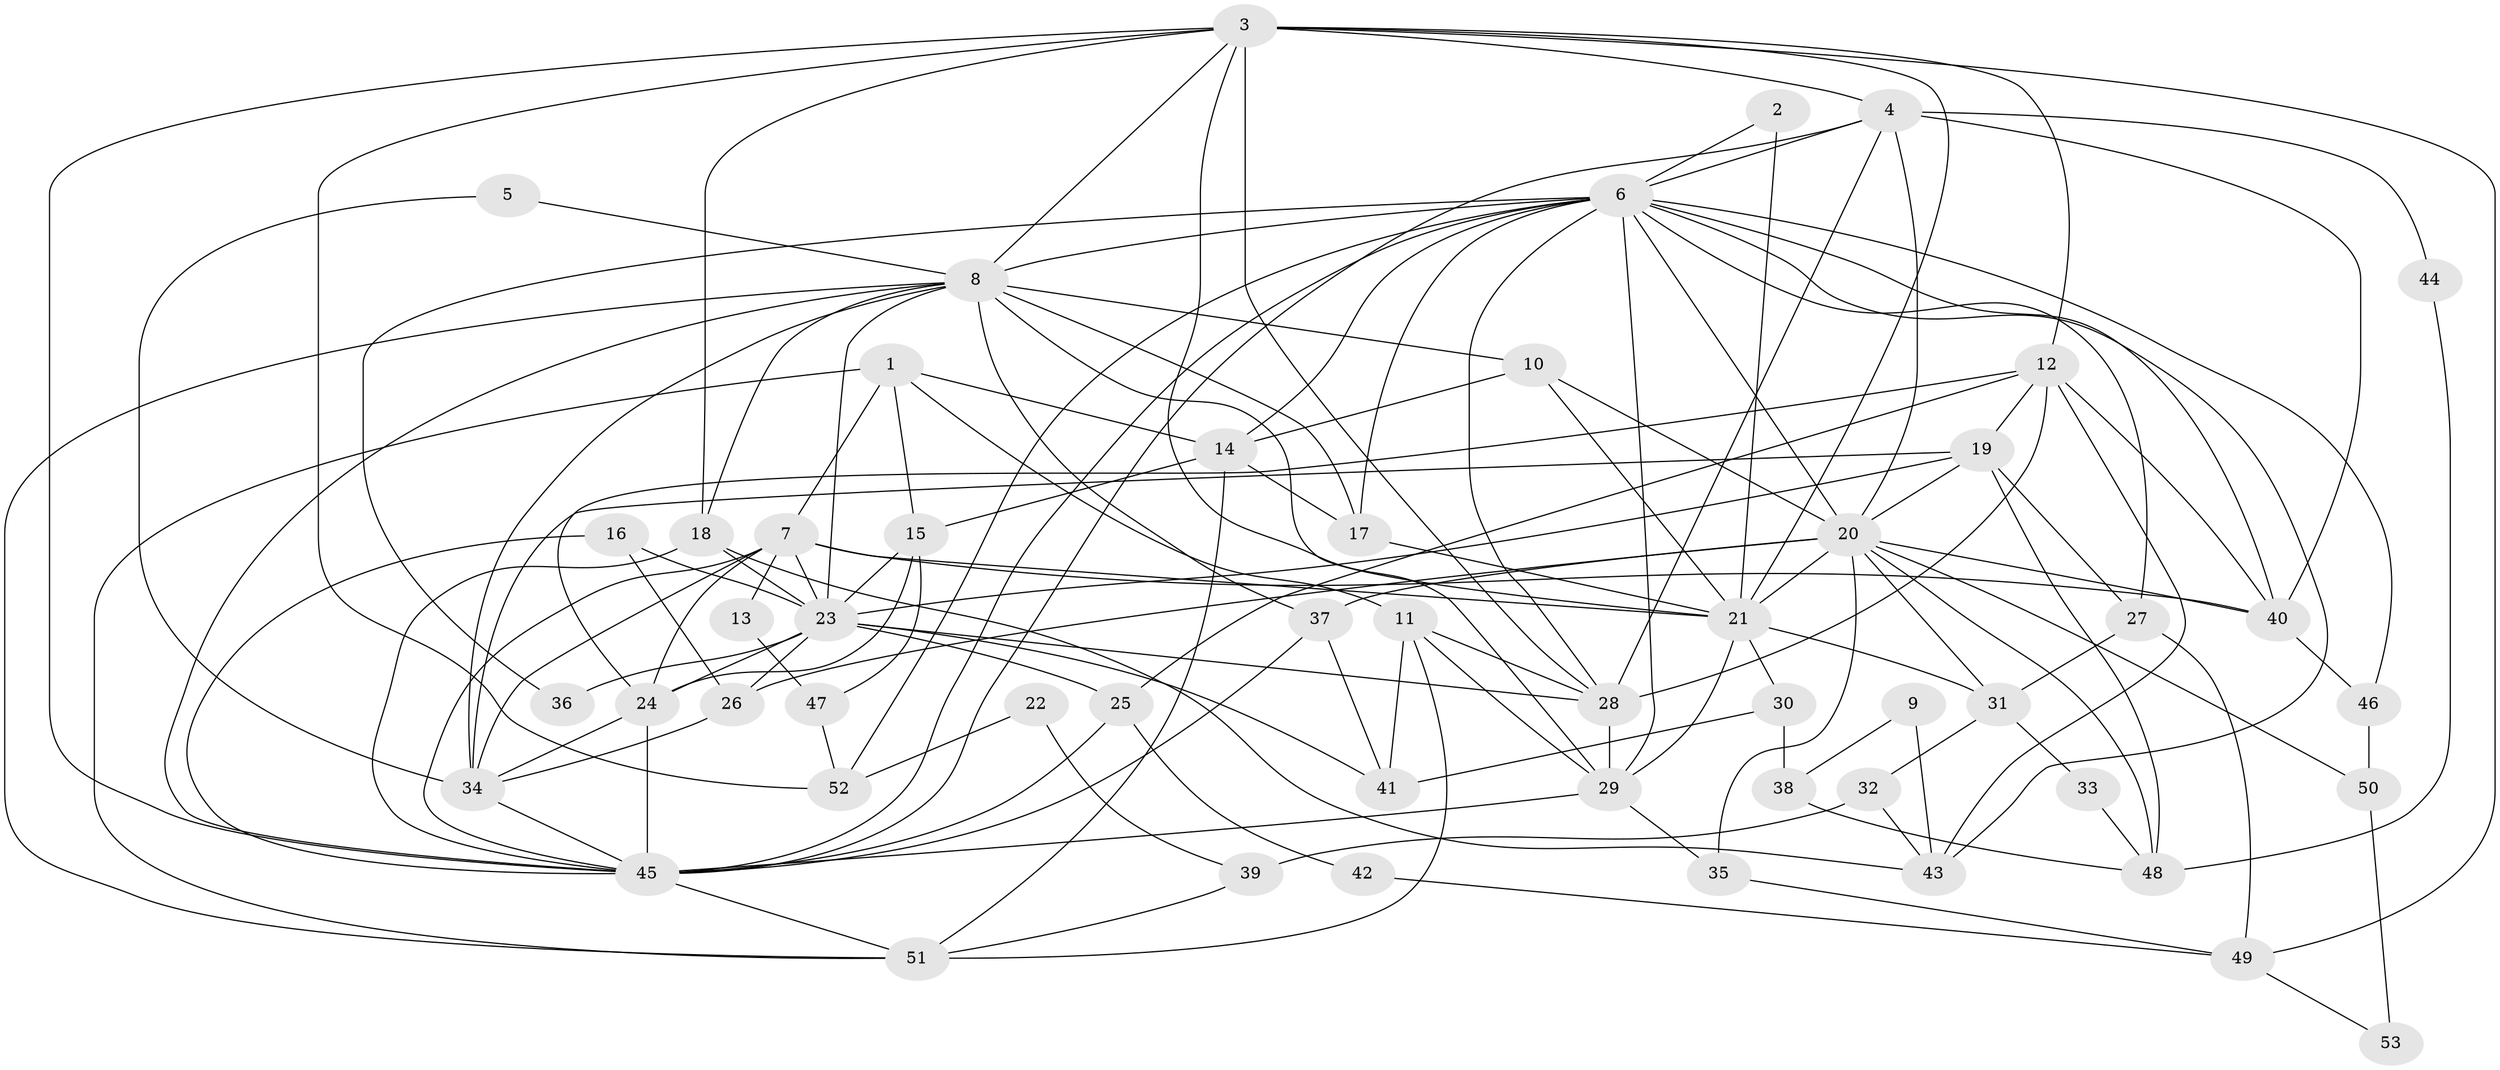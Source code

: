 // original degree distribution, {5: 0.26666666666666666, 2: 0.1619047619047619, 3: 0.2, 7: 0.0380952380952381, 4: 0.2761904761904762, 6: 0.047619047619047616, 9: 0.009523809523809525}
// Generated by graph-tools (version 1.1) at 2025/36/03/09/25 02:36:14]
// undirected, 53 vertices, 138 edges
graph export_dot {
graph [start="1"]
  node [color=gray90,style=filled];
  1;
  2;
  3;
  4;
  5;
  6;
  7;
  8;
  9;
  10;
  11;
  12;
  13;
  14;
  15;
  16;
  17;
  18;
  19;
  20;
  21;
  22;
  23;
  24;
  25;
  26;
  27;
  28;
  29;
  30;
  31;
  32;
  33;
  34;
  35;
  36;
  37;
  38;
  39;
  40;
  41;
  42;
  43;
  44;
  45;
  46;
  47;
  48;
  49;
  50;
  51;
  52;
  53;
  1 -- 7 [weight=1.0];
  1 -- 11 [weight=1.0];
  1 -- 14 [weight=1.0];
  1 -- 15 [weight=1.0];
  1 -- 51 [weight=1.0];
  2 -- 6 [weight=1.0];
  2 -- 21 [weight=2.0];
  3 -- 4 [weight=2.0];
  3 -- 8 [weight=1.0];
  3 -- 12 [weight=1.0];
  3 -- 18 [weight=1.0];
  3 -- 21 [weight=1.0];
  3 -- 28 [weight=1.0];
  3 -- 29 [weight=1.0];
  3 -- 45 [weight=1.0];
  3 -- 49 [weight=1.0];
  3 -- 52 [weight=1.0];
  4 -- 6 [weight=1.0];
  4 -- 20 [weight=1.0];
  4 -- 28 [weight=1.0];
  4 -- 40 [weight=3.0];
  4 -- 44 [weight=1.0];
  4 -- 45 [weight=1.0];
  5 -- 8 [weight=1.0];
  5 -- 34 [weight=1.0];
  6 -- 8 [weight=1.0];
  6 -- 14 [weight=1.0];
  6 -- 17 [weight=1.0];
  6 -- 20 [weight=2.0];
  6 -- 27 [weight=1.0];
  6 -- 28 [weight=1.0];
  6 -- 29 [weight=1.0];
  6 -- 36 [weight=1.0];
  6 -- 40 [weight=1.0];
  6 -- 43 [weight=1.0];
  6 -- 45 [weight=1.0];
  6 -- 46 [weight=1.0];
  6 -- 52 [weight=1.0];
  7 -- 13 [weight=1.0];
  7 -- 21 [weight=2.0];
  7 -- 23 [weight=1.0];
  7 -- 24 [weight=2.0];
  7 -- 34 [weight=1.0];
  7 -- 40 [weight=1.0];
  7 -- 45 [weight=1.0];
  8 -- 10 [weight=2.0];
  8 -- 17 [weight=1.0];
  8 -- 18 [weight=1.0];
  8 -- 21 [weight=1.0];
  8 -- 23 [weight=1.0];
  8 -- 34 [weight=1.0];
  8 -- 37 [weight=1.0];
  8 -- 45 [weight=1.0];
  8 -- 51 [weight=1.0];
  9 -- 38 [weight=1.0];
  9 -- 43 [weight=1.0];
  10 -- 14 [weight=2.0];
  10 -- 20 [weight=2.0];
  10 -- 21 [weight=1.0];
  11 -- 28 [weight=1.0];
  11 -- 29 [weight=1.0];
  11 -- 41 [weight=1.0];
  11 -- 51 [weight=1.0];
  12 -- 19 [weight=1.0];
  12 -- 24 [weight=1.0];
  12 -- 25 [weight=1.0];
  12 -- 28 [weight=1.0];
  12 -- 40 [weight=1.0];
  12 -- 43 [weight=1.0];
  13 -- 47 [weight=1.0];
  14 -- 15 [weight=1.0];
  14 -- 17 [weight=1.0];
  14 -- 51 [weight=1.0];
  15 -- 23 [weight=1.0];
  15 -- 24 [weight=1.0];
  15 -- 47 [weight=1.0];
  16 -- 23 [weight=2.0];
  16 -- 26 [weight=1.0];
  16 -- 45 [weight=1.0];
  17 -- 21 [weight=1.0];
  18 -- 23 [weight=1.0];
  18 -- 43 [weight=1.0];
  18 -- 45 [weight=1.0];
  19 -- 20 [weight=1.0];
  19 -- 23 [weight=1.0];
  19 -- 27 [weight=1.0];
  19 -- 34 [weight=1.0];
  19 -- 48 [weight=1.0];
  20 -- 21 [weight=2.0];
  20 -- 26 [weight=1.0];
  20 -- 31 [weight=1.0];
  20 -- 35 [weight=1.0];
  20 -- 37 [weight=3.0];
  20 -- 40 [weight=1.0];
  20 -- 48 [weight=1.0];
  20 -- 50 [weight=1.0];
  21 -- 29 [weight=1.0];
  21 -- 30 [weight=1.0];
  21 -- 31 [weight=1.0];
  22 -- 39 [weight=1.0];
  22 -- 52 [weight=1.0];
  23 -- 24 [weight=1.0];
  23 -- 25 [weight=1.0];
  23 -- 26 [weight=1.0];
  23 -- 28 [weight=1.0];
  23 -- 36 [weight=1.0];
  23 -- 41 [weight=1.0];
  24 -- 34 [weight=1.0];
  24 -- 45 [weight=1.0];
  25 -- 42 [weight=1.0];
  25 -- 45 [weight=1.0];
  26 -- 34 [weight=1.0];
  27 -- 31 [weight=1.0];
  27 -- 49 [weight=1.0];
  28 -- 29 [weight=1.0];
  29 -- 35 [weight=1.0];
  29 -- 45 [weight=1.0];
  30 -- 38 [weight=1.0];
  30 -- 41 [weight=1.0];
  31 -- 32 [weight=1.0];
  31 -- 33 [weight=1.0];
  32 -- 39 [weight=1.0];
  32 -- 43 [weight=1.0];
  33 -- 48 [weight=1.0];
  34 -- 45 [weight=1.0];
  35 -- 49 [weight=1.0];
  37 -- 41 [weight=1.0];
  37 -- 45 [weight=1.0];
  38 -- 48 [weight=1.0];
  39 -- 51 [weight=1.0];
  40 -- 46 [weight=1.0];
  42 -- 49 [weight=1.0];
  44 -- 48 [weight=1.0];
  45 -- 51 [weight=1.0];
  46 -- 50 [weight=1.0];
  47 -- 52 [weight=1.0];
  49 -- 53 [weight=1.0];
  50 -- 53 [weight=1.0];
}
